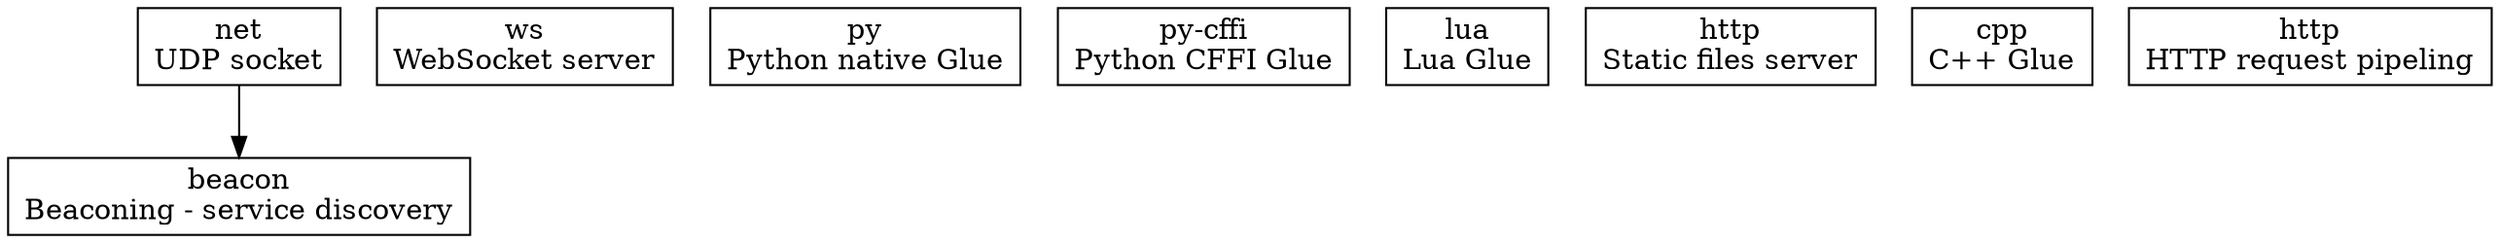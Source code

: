digraph "DFK Library Roadmap - Future" {
  node [shape=box];
  ratio="compress";

  udp_socket [label="net\nUDP socket"];

  beacon [label="beacon\nBeaconing - service discovery"];
    udp_socket -> beacon;

  ws [label="ws\nWebSocket server"];

  python [label="py\nPython native Glue"];
  pythonffi [label="py-cffi\nPython CFFI Glue"];

  lua [label="lua\nLua Glue"];

  static [label="http\nStatic files server"];

  cpp [label="cpp\nC++ Glue"];

  pipeling [label="http\nHTTP request pipeling"];

}
